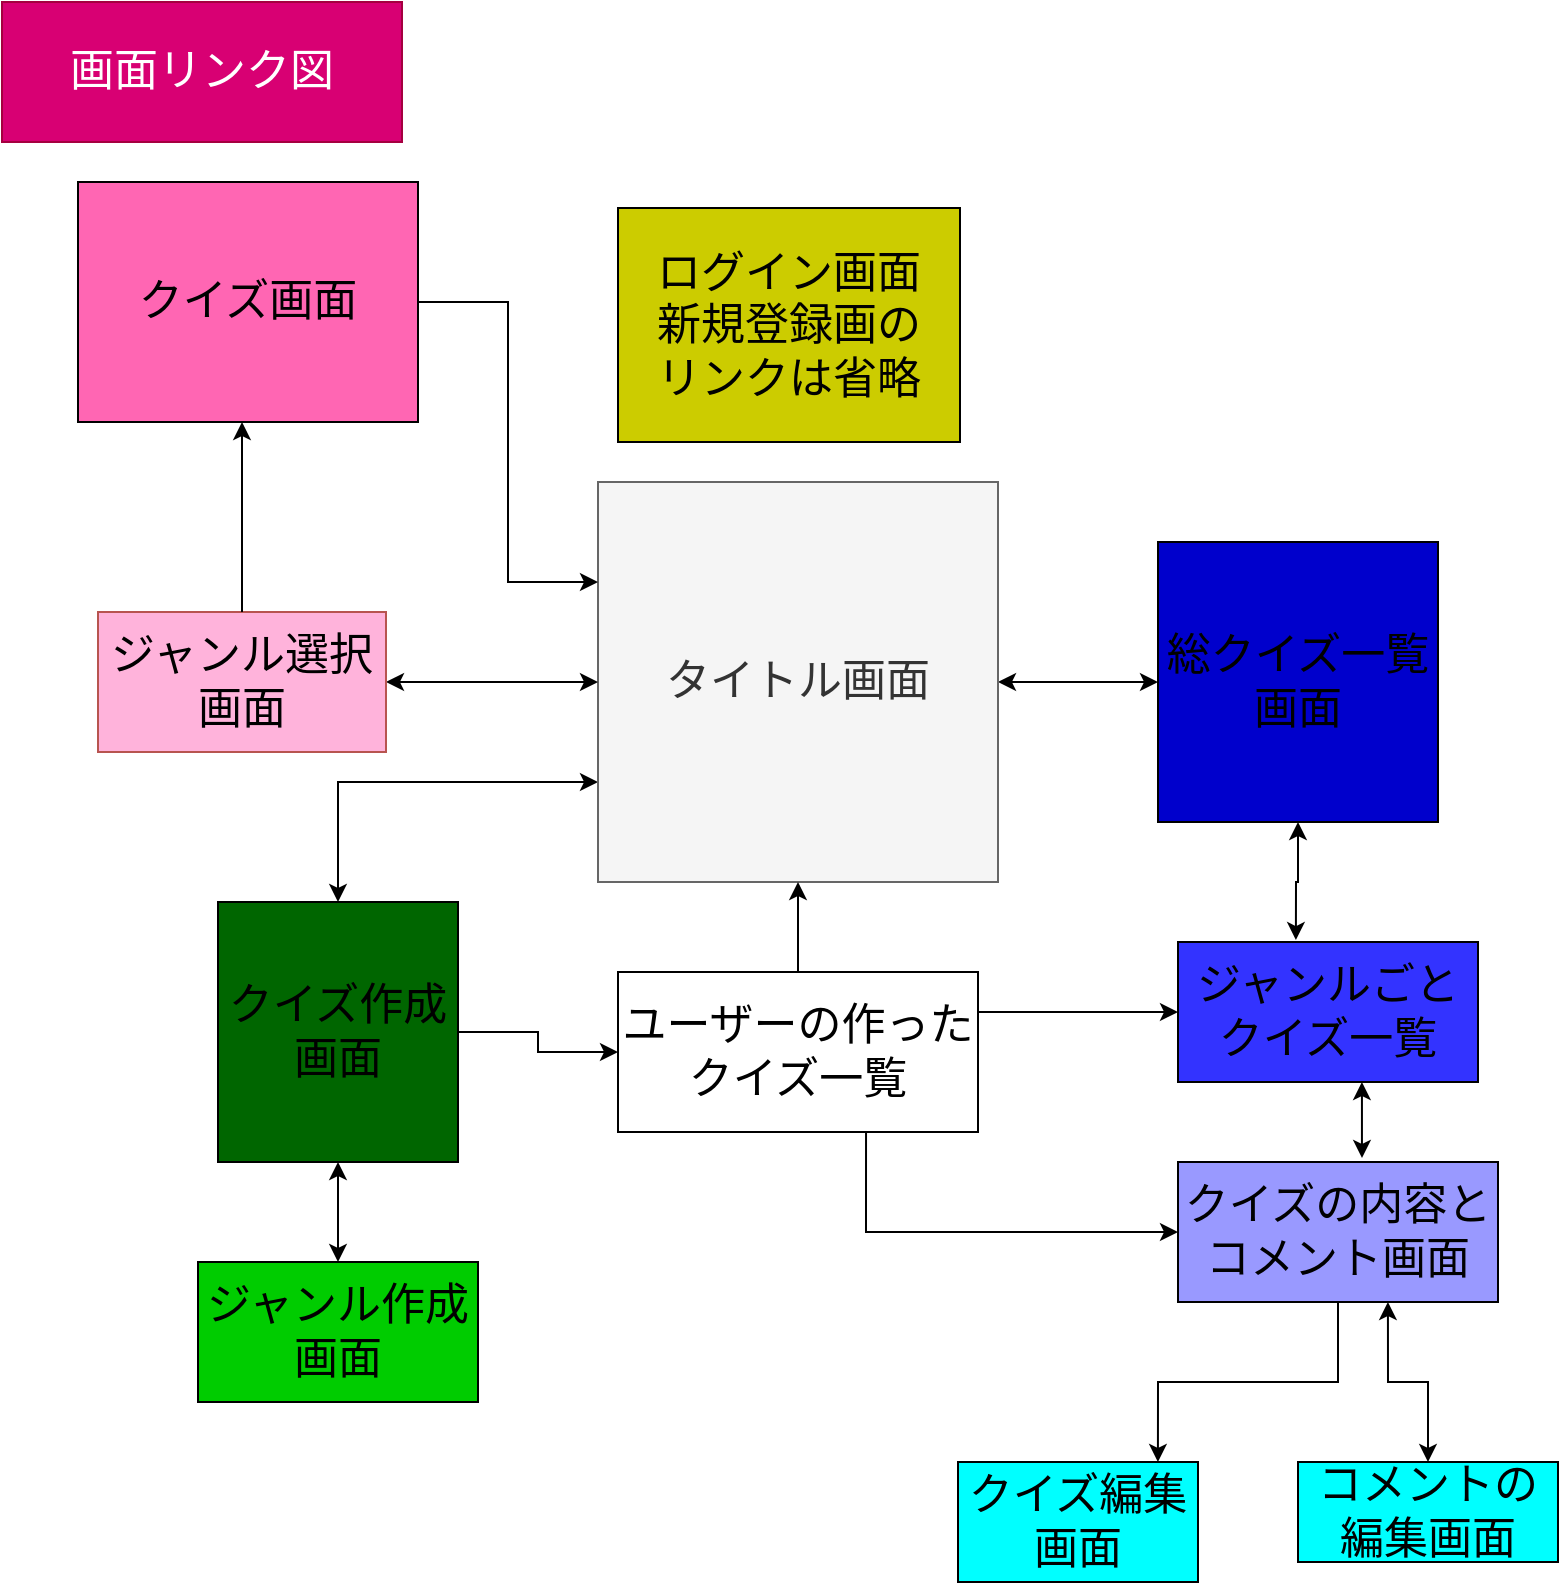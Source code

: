 <mxfile version="14.2.4" type="embed">
    <diagram id="r2FqsjRiNEd9J7fS8U6E" name="ページ1">
        <mxGraphModel dx="746" dy="1849" grid="1" gridSize="10" guides="1" tooltips="1" connect="1" arrows="1" fold="1" page="1" pageScale="1" pageWidth="827" pageHeight="1169" math="0" shadow="0">
            <root>
                <mxCell id="0"/>
                <mxCell id="1" parent="0"/>
                <mxCell id="24" style="edgeStyle=orthogonalEdgeStyle;rounded=0;orthogonalLoop=1;jettySize=auto;html=1;entryX=0;entryY=0.5;entryDx=0;entryDy=0;startArrow=classic;startFill=1;endArrow=classic;endFill=1;fontSize=22;" edge="1" parent="1" source="3" target="7">
                    <mxGeometry relative="1" as="geometry"/>
                </mxCell>
                <mxCell id="29" style="edgeStyle=orthogonalEdgeStyle;rounded=0;orthogonalLoop=1;jettySize=auto;html=1;exitX=0;exitY=0.75;exitDx=0;exitDy=0;startArrow=classic;startFill=1;endArrow=classic;endFill=1;fontSize=22;" edge="1" parent="1" source="3" target="5">
                    <mxGeometry relative="1" as="geometry"/>
                </mxCell>
                <mxCell id="3" value="タイトル画面" style="whiteSpace=wrap;html=1;align=center;fontSize=22;fillColor=#f5f5f5;strokeColor=#666666;fontColor=#333333;" vertex="1" parent="1">
                    <mxGeometry x="300" y="190" width="200" height="200" as="geometry"/>
                </mxCell>
                <mxCell id="30" style="edgeStyle=orthogonalEdgeStyle;rounded=0;orthogonalLoop=1;jettySize=auto;html=1;entryX=0.5;entryY=0;entryDx=0;entryDy=0;startArrow=classic;startFill=1;endArrow=classic;endFill=1;fontSize=22;" edge="1" parent="1" source="5" target="16">
                    <mxGeometry relative="1" as="geometry"/>
                </mxCell>
                <mxCell id="35" style="edgeStyle=orthogonalEdgeStyle;rounded=0;orthogonalLoop=1;jettySize=auto;html=1;entryX=0;entryY=0.5;entryDx=0;entryDy=0;startArrow=none;startFill=0;endArrow=classic;endFill=1;fontSize=22;" edge="1" parent="1" source="5" target="11">
                    <mxGeometry relative="1" as="geometry"/>
                </mxCell>
                <mxCell id="5" value="クイズ作成画面" style="whiteSpace=wrap;html=1;align=center;fontSize=22;fillColor=#006600;" vertex="1" parent="1">
                    <mxGeometry x="110" y="400" width="120" height="130" as="geometry"/>
                </mxCell>
                <mxCell id="6" value="クイズ編集画面" style="whiteSpace=wrap;html=1;align=center;fontSize=22;fillColor=#00FFFF;" vertex="1" parent="1">
                    <mxGeometry x="480" y="680" width="120" height="60" as="geometry"/>
                </mxCell>
                <mxCell id="25" style="edgeStyle=orthogonalEdgeStyle;rounded=0;orthogonalLoop=1;jettySize=auto;html=1;entryX=0.393;entryY=-0.014;entryDx=0;entryDy=0;entryPerimeter=0;startArrow=classic;startFill=1;endArrow=classic;endFill=1;fontSize=22;" edge="1" parent="1" source="7" target="9">
                    <mxGeometry relative="1" as="geometry"/>
                </mxCell>
                <mxCell id="7" value="総クイズ一覧画面" style="whiteSpace=wrap;html=1;align=center;fontSize=22;fillColor=#0000CC;" vertex="1" parent="1">
                    <mxGeometry x="580" y="220" width="140" height="140" as="geometry"/>
                </mxCell>
                <mxCell id="26" style="edgeStyle=orthogonalEdgeStyle;rounded=0;orthogonalLoop=1;jettySize=auto;html=1;startArrow=classic;startFill=1;endArrow=classic;endFill=1;fontSize=22;entryX=0.575;entryY=-0.029;entryDx=0;entryDy=0;entryPerimeter=0;exitX=0.613;exitY=1;exitDx=0;exitDy=0;exitPerimeter=0;" edge="1" parent="1" source="9" target="12">
                    <mxGeometry relative="1" as="geometry">
                        <mxPoint x="682" y="494" as="sourcePoint"/>
                        <mxPoint x="645" y="439" as="targetPoint"/>
                        <Array as="points"/>
                    </mxGeometry>
                </mxCell>
                <mxCell id="9" value="ジャンルごと&lt;br style=&quot;font-size: 22px;&quot;&gt;クイズ一覧" style="whiteSpace=wrap;html=1;align=center;fontSize=22;fillColor=#3333FF;" vertex="1" parent="1">
                    <mxGeometry x="590" y="420" width="150" height="70" as="geometry"/>
                </mxCell>
                <mxCell id="19" style="edgeStyle=orthogonalEdgeStyle;rounded=0;orthogonalLoop=1;jettySize=auto;html=1;entryX=0;entryY=0.5;entryDx=0;entryDy=0;startArrow=classic;startFill=1;endArrow=classic;endFill=1;fontSize=22;" edge="1" parent="1" source="10" target="3">
                    <mxGeometry relative="1" as="geometry"/>
                </mxCell>
                <mxCell id="10" value="ジャンル選択画面" style="whiteSpace=wrap;html=1;align=center;fontSize=22;strokeColor=#b85450;fillColor=#FFB3DB;" vertex="1" parent="1">
                    <mxGeometry x="50" y="255" width="144" height="70" as="geometry"/>
                </mxCell>
                <mxCell id="31" style="edgeStyle=orthogonalEdgeStyle;rounded=0;orthogonalLoop=1;jettySize=auto;html=1;startArrow=none;startFill=0;endArrow=classic;endFill=1;fontSize=22;entryX=0;entryY=0.5;entryDx=0;entryDy=0;exitX=0.689;exitY=0.988;exitDx=0;exitDy=0;exitPerimeter=0;" edge="1" parent="1" source="11" target="12">
                    <mxGeometry relative="1" as="geometry">
                        <mxPoint x="510" y="480" as="targetPoint"/>
                    </mxGeometry>
                </mxCell>
                <mxCell id="37" style="edgeStyle=orthogonalEdgeStyle;rounded=0;orthogonalLoop=1;jettySize=auto;html=1;startArrow=none;startFill=0;endArrow=classic;endFill=1;fontSize=22;" edge="1" parent="1" source="11" target="3">
                    <mxGeometry relative="1" as="geometry"/>
                </mxCell>
                <mxCell id="38" style="edgeStyle=orthogonalEdgeStyle;rounded=0;orthogonalLoop=1;jettySize=auto;html=1;exitX=1;exitY=0.25;exitDx=0;exitDy=0;entryX=0;entryY=0.5;entryDx=0;entryDy=0;startArrow=none;startFill=0;endArrow=classic;endFill=1;fontSize=22;" edge="1" parent="1" source="11" target="9">
                    <mxGeometry relative="1" as="geometry"/>
                </mxCell>
                <mxCell id="11" value="ユーザーの作ったクイズ一覧" style="whiteSpace=wrap;html=1;align=center;fontSize=22;" vertex="1" parent="1">
                    <mxGeometry x="310" y="435" width="180" height="80" as="geometry"/>
                </mxCell>
                <mxCell id="41" style="edgeStyle=orthogonalEdgeStyle;rounded=0;orthogonalLoop=1;jettySize=auto;html=1;entryX=0.833;entryY=0;entryDx=0;entryDy=0;entryPerimeter=0;startArrow=none;startFill=0;endArrow=classic;endFill=1;fontSize=22;" edge="1" parent="1" source="12" target="6">
                    <mxGeometry relative="1" as="geometry">
                        <Array as="points">
                            <mxPoint x="670" y="640"/>
                            <mxPoint x="580" y="640"/>
                        </Array>
                    </mxGeometry>
                </mxCell>
                <mxCell id="12" value="クイズの内容とコメント画面" style="whiteSpace=wrap;html=1;align=center;fontSize=22;fillColor=#9999FF;" vertex="1" parent="1">
                    <mxGeometry x="590" y="530" width="160" height="70" as="geometry"/>
                </mxCell>
                <mxCell id="28" style="edgeStyle=orthogonalEdgeStyle;rounded=0;orthogonalLoop=1;jettySize=auto;html=1;entryX=0.656;entryY=1;entryDx=0;entryDy=0;entryPerimeter=0;startArrow=classic;startFill=1;endArrow=classic;endFill=1;fontSize=22;" edge="1" parent="1" source="13" target="12">
                    <mxGeometry relative="1" as="geometry"/>
                </mxCell>
                <mxCell id="13" value="コメントの編集画面" style="whiteSpace=wrap;html=1;align=center;fontSize=22;fillColor=#00FFFF;" vertex="1" parent="1">
                    <mxGeometry x="650" y="680" width="130" height="50" as="geometry"/>
                </mxCell>
                <mxCell id="14" value="ログイン画面&lt;br&gt;新規登録画の&lt;br&gt;リンクは省略" style="whiteSpace=wrap;html=1;align=center;fontSize=22;fillColor=#CCCC00;" vertex="1" parent="1">
                    <mxGeometry x="310" y="53" width="171" height="117" as="geometry"/>
                </mxCell>
                <mxCell id="16" value="ジャンル作成画面" style="whiteSpace=wrap;html=1;align=center;fontSize=22;fillColor=#00CC00;" vertex="1" parent="1">
                    <mxGeometry x="100" y="580" width="140" height="70" as="geometry"/>
                </mxCell>
                <mxCell id="20" style="edgeStyle=orthogonalEdgeStyle;rounded=0;orthogonalLoop=1;jettySize=auto;html=1;entryX=0.5;entryY=0;entryDx=0;entryDy=0;startArrow=classic;startFill=1;endArrow=none;endFill=0;fontSize=22;" edge="1" parent="1" source="17" target="10">
                    <mxGeometry relative="1" as="geometry">
                        <Array as="points">
                            <mxPoint x="102" y="140"/>
                            <mxPoint x="102" y="140"/>
                        </Array>
                    </mxGeometry>
                </mxCell>
                <mxCell id="23" style="edgeStyle=orthogonalEdgeStyle;rounded=0;orthogonalLoop=1;jettySize=auto;html=1;entryX=0;entryY=0.25;entryDx=0;entryDy=0;startArrow=none;startFill=0;endArrow=classic;endFill=1;fontSize=22;" edge="1" parent="1" source="17" target="3">
                    <mxGeometry relative="1" as="geometry"/>
                </mxCell>
                <mxCell id="17" value="クイズ画面" style="whiteSpace=wrap;html=1;align=center;fontSize=22;fillColor=#FF66B3;" vertex="1" parent="1">
                    <mxGeometry x="40" y="40" width="170" height="120" as="geometry"/>
                </mxCell>
                <mxCell id="39" value="画面リンク図" style="whiteSpace=wrap;html=1;align=center;fontSize=22;fillColor=#d80073;strokeColor=#A50040;fontColor=#ffffff;" vertex="1" parent="1">
                    <mxGeometry x="2" y="-50" width="200" height="70" as="geometry"/>
                </mxCell>
            </root>
        </mxGraphModel>
    </diagram>
</mxfile>